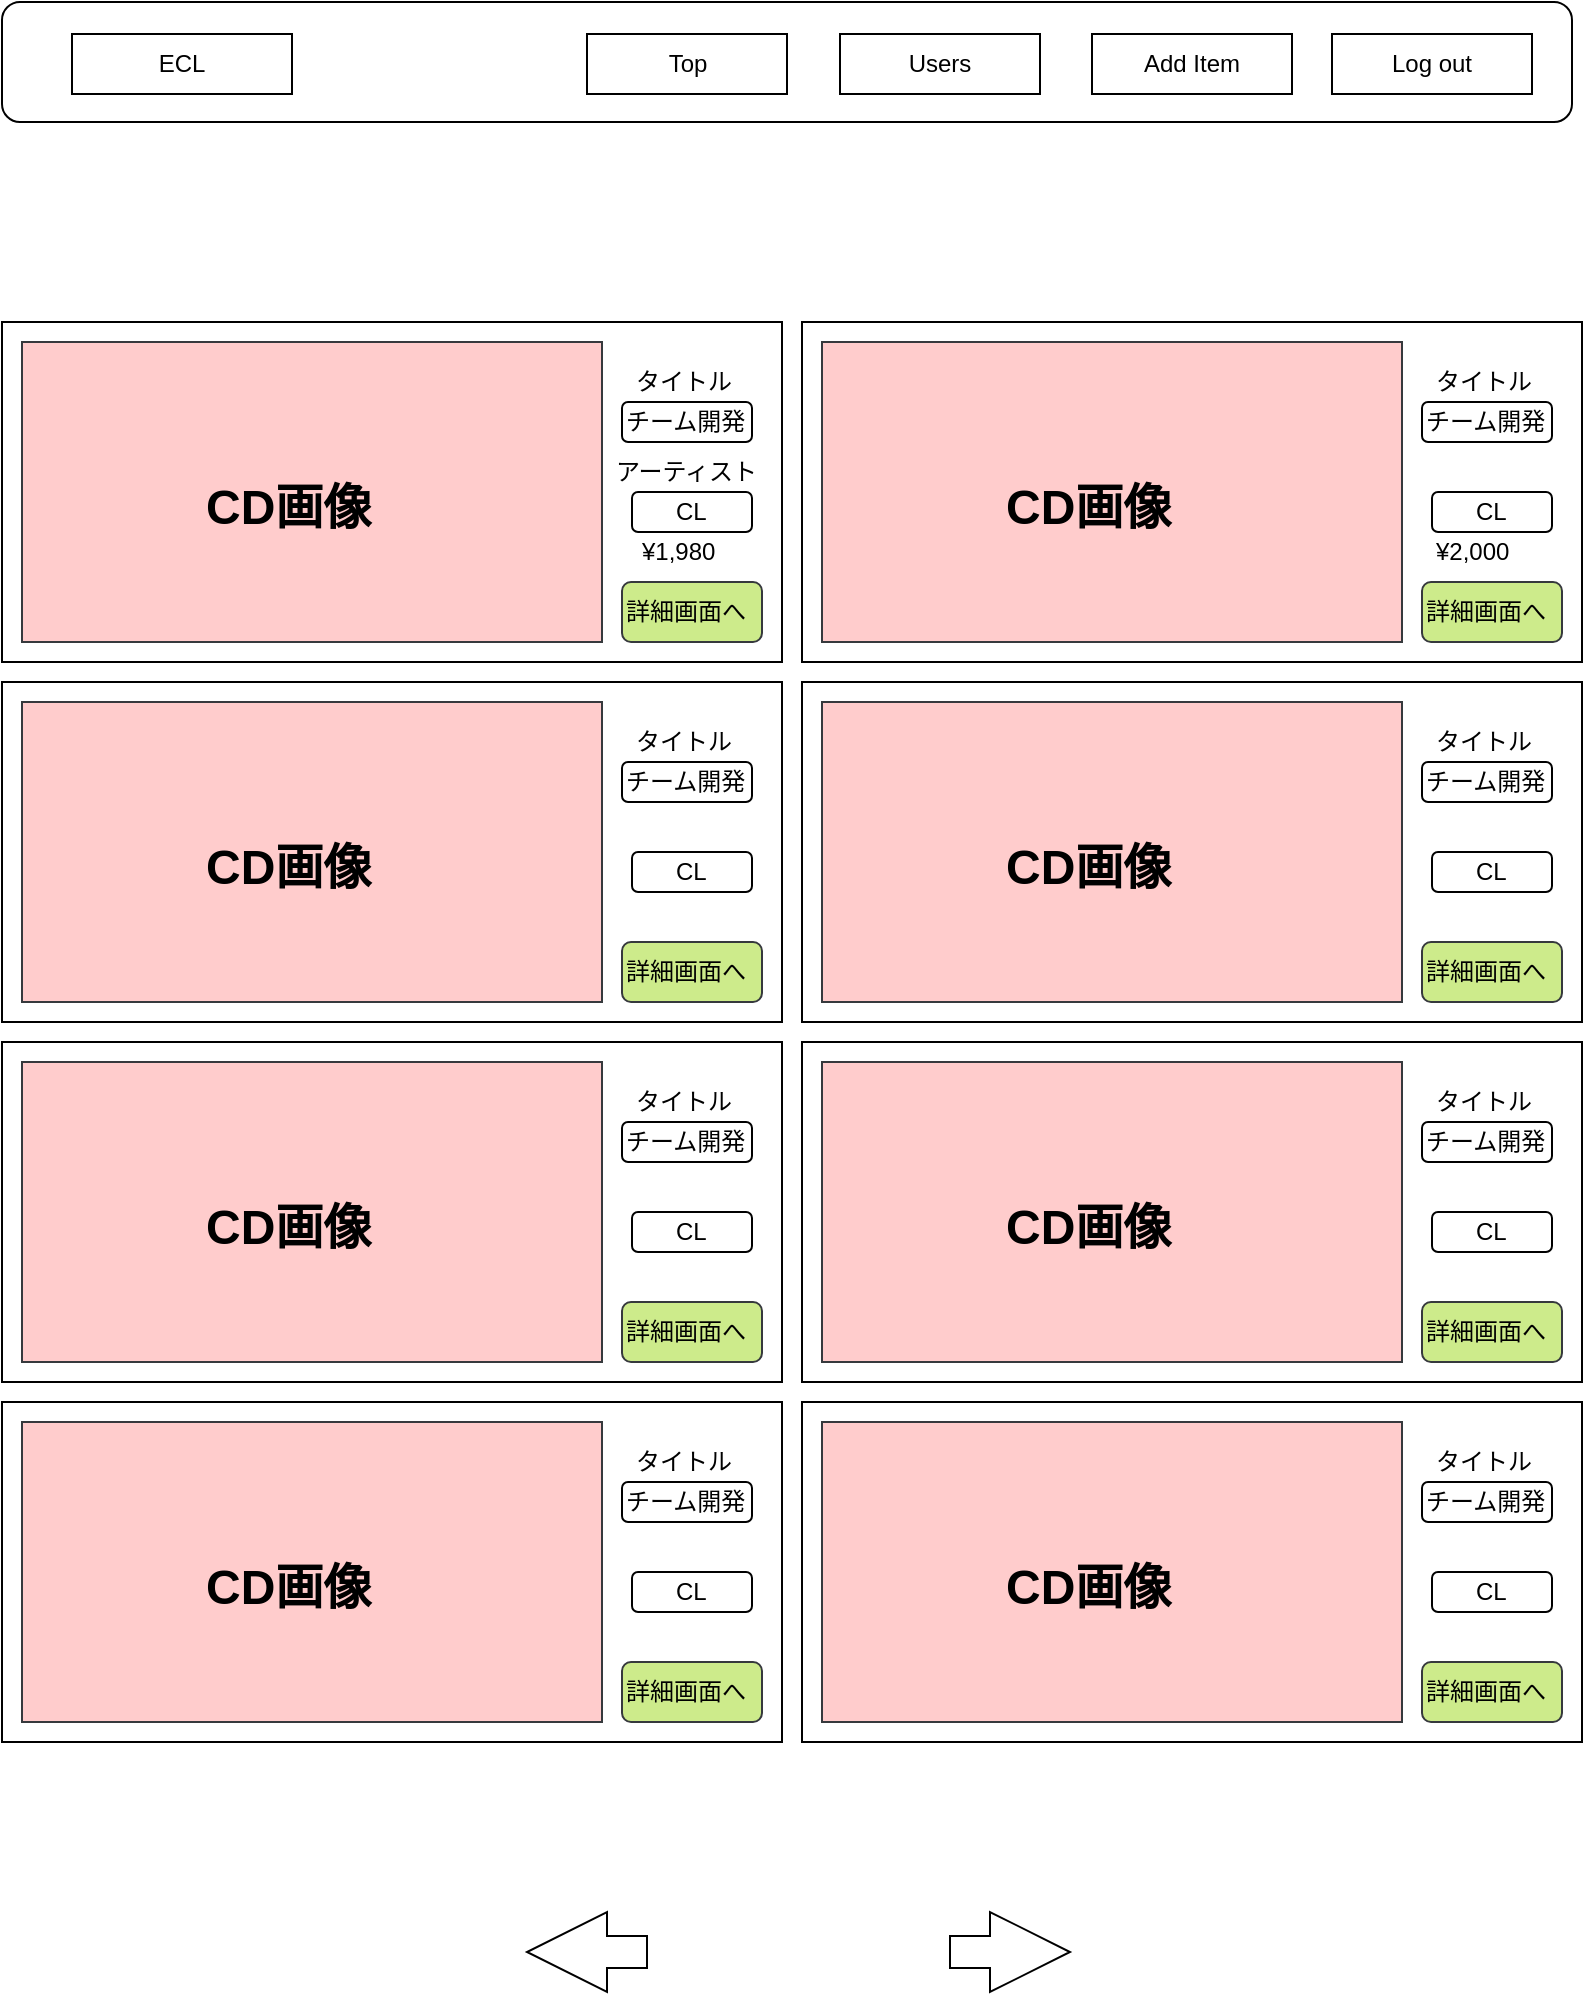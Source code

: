 <mxfile version="10.8.9" type="github"><diagram id="PPx-m0vNghP_mfg8f-Wl" name="Page-1"><mxGraphModel dx="840" dy="484" grid="1" gridSize="10" guides="1" tooltips="1" connect="1" arrows="1" fold="1" page="1" pageScale="1" pageWidth="1169" pageHeight="1654" math="0" shadow="0"><root><mxCell id="0"/><mxCell id="1" parent="0"/><mxCell id="JDdj_WCOVAHmtkz_DxpK-1" value="" style="rounded=0;whiteSpace=wrap;html=1;strokeWidth=1;fillColor=none;gradientColor=none;align=left;" parent="1" vertex="1"><mxGeometry x="110" y="225" width="390" height="170" as="geometry"/></mxCell><mxCell id="JDdj_WCOVAHmtkz_DxpK-2" value="" style="rounded=0;whiteSpace=wrap;html=1;strokeWidth=1;fillColor=#ffcccc;align=left;strokeColor=#36393d;" parent="1" vertex="1"><mxGeometry x="120" y="235" width="290" height="150" as="geometry"/></mxCell><mxCell id="JDdj_WCOVAHmtkz_DxpK-3" value="&lt;h1&gt;CD画像&lt;/h1&gt;" style="text;html=1;resizable=0;points=[];autosize=1;align=left;verticalAlign=top;spacingTop=-4;" parent="1" vertex="1"><mxGeometry x="210" y="285" width="100" height="50" as="geometry"/></mxCell><mxCell id="JDdj_WCOVAHmtkz_DxpK-4" value="詳細画面へ" style="rounded=1;whiteSpace=wrap;html=1;strokeWidth=1;fillColor=#cdeb8b;align=left;strokeColor=#36393d;" parent="1" vertex="1"><mxGeometry x="420" y="355" width="70" height="30" as="geometry"/></mxCell><mxCell id="JDdj_WCOVAHmtkz_DxpK-5" value="タイトル" style="text;html=1;resizable=0;points=[];autosize=1;align=left;verticalAlign=top;spacingTop=-4;" parent="1" vertex="1"><mxGeometry x="425" y="245" width="60" height="20" as="geometry"/></mxCell><mxCell id="JDdj_WCOVAHmtkz_DxpK-6" value="チーム開発" style="text;html=1;resizable=0;points=[];autosize=1;align=left;verticalAlign=top;spacingTop=-4;" parent="1" vertex="1"><mxGeometry x="420" y="265" width="80" height="20" as="geometry"/></mxCell><mxCell id="JDdj_WCOVAHmtkz_DxpK-7" value="" style="rounded=1;whiteSpace=wrap;html=1;strokeWidth=1;fillColor=none;gradientColor=none;align=left;" parent="1" vertex="1"><mxGeometry x="425" y="310" width="60" height="20" as="geometry"/></mxCell><mxCell id="JDdj_WCOVAHmtkz_DxpK-8" value="" style="rounded=1;whiteSpace=wrap;html=1;strokeWidth=1;fillColor=none;gradientColor=none;align=left;" parent="1" vertex="1"><mxGeometry x="420" y="265" width="65" height="20" as="geometry"/></mxCell><mxCell id="JDdj_WCOVAHmtkz_DxpK-9" value="アーティスト" style="text;html=1;resizable=0;points=[];autosize=1;align=left;verticalAlign=top;spacingTop=-4;" parent="1" vertex="1"><mxGeometry x="415" y="290" width="90" height="20" as="geometry"/></mxCell><mxCell id="JDdj_WCOVAHmtkz_DxpK-10" value="CL" style="text;html=1;resizable=0;points=[];autosize=1;align=left;verticalAlign=top;spacingTop=-4;" parent="1" vertex="1"><mxGeometry x="445" y="310" width="30" height="20" as="geometry"/></mxCell><mxCell id="JDdj_WCOVAHmtkz_DxpK-11" value="" style="rounded=0;whiteSpace=wrap;html=1;strokeWidth=1;fillColor=none;gradientColor=none;align=left;" parent="1" vertex="1"><mxGeometry x="510" y="405" width="390" height="170" as="geometry"/></mxCell><mxCell id="JDdj_WCOVAHmtkz_DxpK-12" value="" style="rounded=0;whiteSpace=wrap;html=1;strokeWidth=1;fillColor=#ffcccc;align=left;strokeColor=#36393d;" parent="1" vertex="1"><mxGeometry x="520" y="415" width="290" height="150" as="geometry"/></mxCell><mxCell id="JDdj_WCOVAHmtkz_DxpK-13" value="&lt;h1&gt;CD画像&lt;/h1&gt;" style="text;html=1;resizable=0;points=[];autosize=1;align=left;verticalAlign=top;spacingTop=-4;" parent="1" vertex="1"><mxGeometry x="610" y="465" width="100" height="50" as="geometry"/></mxCell><mxCell id="JDdj_WCOVAHmtkz_DxpK-14" value="詳細画面へ" style="rounded=1;whiteSpace=wrap;html=1;strokeWidth=1;fillColor=#cdeb8b;align=left;strokeColor=#36393d;" parent="1" vertex="1"><mxGeometry x="820" y="535" width="70" height="30" as="geometry"/></mxCell><mxCell id="JDdj_WCOVAHmtkz_DxpK-15" value="タイトル" style="text;html=1;resizable=0;points=[];autosize=1;align=left;verticalAlign=top;spacingTop=-4;" parent="1" vertex="1"><mxGeometry x="825" y="425" width="60" height="20" as="geometry"/></mxCell><mxCell id="JDdj_WCOVAHmtkz_DxpK-16" value="チーム開発" style="text;html=1;resizable=0;points=[];autosize=1;align=left;verticalAlign=top;spacingTop=-4;" parent="1" vertex="1"><mxGeometry x="820" y="445" width="80" height="20" as="geometry"/></mxCell><mxCell id="JDdj_WCOVAHmtkz_DxpK-17" value="" style="rounded=1;whiteSpace=wrap;html=1;strokeWidth=1;fillColor=none;gradientColor=none;align=left;" parent="1" vertex="1"><mxGeometry x="825" y="490" width="60" height="20" as="geometry"/></mxCell><mxCell id="JDdj_WCOVAHmtkz_DxpK-18" value="" style="rounded=1;whiteSpace=wrap;html=1;strokeWidth=1;fillColor=none;gradientColor=none;align=left;" parent="1" vertex="1"><mxGeometry x="820" y="445" width="65" height="20" as="geometry"/></mxCell><mxCell id="JDdj_WCOVAHmtkz_DxpK-19" value="CL" style="text;html=1;resizable=0;points=[];autosize=1;align=left;verticalAlign=top;spacingTop=-4;" parent="1" vertex="1"><mxGeometry x="845" y="490" width="30" height="20" as="geometry"/></mxCell><mxCell id="JDdj_WCOVAHmtkz_DxpK-20" value="" style="rounded=0;whiteSpace=wrap;html=1;strokeWidth=1;fillColor=none;gradientColor=none;align=left;" parent="1" vertex="1"><mxGeometry x="510" y="225" width="390" height="170" as="geometry"/></mxCell><mxCell id="JDdj_WCOVAHmtkz_DxpK-21" value="" style="rounded=0;whiteSpace=wrap;html=1;strokeWidth=1;fillColor=#ffcccc;align=left;strokeColor=#36393d;" parent="1" vertex="1"><mxGeometry x="520" y="235" width="290" height="150" as="geometry"/></mxCell><mxCell id="JDdj_WCOVAHmtkz_DxpK-22" value="&lt;h1&gt;CD画像&lt;/h1&gt;" style="text;html=1;resizable=0;points=[];autosize=1;align=left;verticalAlign=top;spacingTop=-4;" parent="1" vertex="1"><mxGeometry x="610" y="285" width="100" height="50" as="geometry"/></mxCell><mxCell id="JDdj_WCOVAHmtkz_DxpK-23" value="詳細画面へ" style="rounded=1;whiteSpace=wrap;html=1;strokeWidth=1;fillColor=#cdeb8b;align=left;strokeColor=#36393d;" parent="1" vertex="1"><mxGeometry x="820" y="355" width="70" height="30" as="geometry"/></mxCell><mxCell id="JDdj_WCOVAHmtkz_DxpK-24" value="タイトル" style="text;html=1;resizable=0;points=[];autosize=1;align=left;verticalAlign=top;spacingTop=-4;" parent="1" vertex="1"><mxGeometry x="825" y="245" width="60" height="20" as="geometry"/></mxCell><mxCell id="JDdj_WCOVAHmtkz_DxpK-25" value="チーム開発" style="text;html=1;resizable=0;points=[];autosize=1;align=left;verticalAlign=top;spacingTop=-4;" parent="1" vertex="1"><mxGeometry x="820" y="265" width="80" height="20" as="geometry"/></mxCell><mxCell id="JDdj_WCOVAHmtkz_DxpK-26" value="" style="rounded=1;whiteSpace=wrap;html=1;strokeWidth=1;fillColor=none;gradientColor=none;align=left;" parent="1" vertex="1"><mxGeometry x="825" y="310" width="60" height="20" as="geometry"/></mxCell><mxCell id="JDdj_WCOVAHmtkz_DxpK-27" value="" style="rounded=1;whiteSpace=wrap;html=1;strokeWidth=1;fillColor=none;gradientColor=none;align=left;" parent="1" vertex="1"><mxGeometry x="820" y="265" width="65" height="20" as="geometry"/></mxCell><mxCell id="JDdj_WCOVAHmtkz_DxpK-28" value="CL" style="text;html=1;resizable=0;points=[];autosize=1;align=left;verticalAlign=top;spacingTop=-4;" parent="1" vertex="1"><mxGeometry x="845" y="310" width="30" height="20" as="geometry"/></mxCell><mxCell id="JDdj_WCOVAHmtkz_DxpK-29" value="" style="rounded=0;whiteSpace=wrap;html=1;strokeWidth=1;fillColor=none;gradientColor=none;align=left;" parent="1" vertex="1"><mxGeometry x="110" y="405" width="390" height="170" as="geometry"/></mxCell><mxCell id="JDdj_WCOVAHmtkz_DxpK-30" value="" style="rounded=0;whiteSpace=wrap;html=1;strokeWidth=1;fillColor=#ffcccc;align=left;strokeColor=#36393d;" parent="1" vertex="1"><mxGeometry x="120" y="415" width="290" height="150" as="geometry"/></mxCell><mxCell id="JDdj_WCOVAHmtkz_DxpK-31" value="&lt;h1&gt;CD画像&lt;/h1&gt;" style="text;html=1;resizable=0;points=[];autosize=1;align=left;verticalAlign=top;spacingTop=-4;" parent="1" vertex="1"><mxGeometry x="210" y="465" width="100" height="50" as="geometry"/></mxCell><mxCell id="JDdj_WCOVAHmtkz_DxpK-32" value="詳細画面へ" style="rounded=1;whiteSpace=wrap;html=1;strokeWidth=1;fillColor=#cdeb8b;align=left;strokeColor=#36393d;" parent="1" vertex="1"><mxGeometry x="420" y="535" width="70" height="30" as="geometry"/></mxCell><mxCell id="JDdj_WCOVAHmtkz_DxpK-33" value="タイトル" style="text;html=1;resizable=0;points=[];autosize=1;align=left;verticalAlign=top;spacingTop=-4;" parent="1" vertex="1"><mxGeometry x="425" y="425" width="60" height="20" as="geometry"/></mxCell><mxCell id="JDdj_WCOVAHmtkz_DxpK-34" value="チーム開発" style="text;html=1;resizable=0;points=[];autosize=1;align=left;verticalAlign=top;spacingTop=-4;" parent="1" vertex="1"><mxGeometry x="420" y="445" width="80" height="20" as="geometry"/></mxCell><mxCell id="JDdj_WCOVAHmtkz_DxpK-35" value="" style="rounded=1;whiteSpace=wrap;html=1;strokeWidth=1;fillColor=none;gradientColor=none;align=left;" parent="1" vertex="1"><mxGeometry x="425" y="490" width="60" height="20" as="geometry"/></mxCell><mxCell id="JDdj_WCOVAHmtkz_DxpK-36" value="" style="rounded=1;whiteSpace=wrap;html=1;strokeWidth=1;fillColor=none;gradientColor=none;align=left;" parent="1" vertex="1"><mxGeometry x="420" y="445" width="65" height="20" as="geometry"/></mxCell><mxCell id="JDdj_WCOVAHmtkz_DxpK-37" value="CL" style="text;html=1;resizable=0;points=[];autosize=1;align=left;verticalAlign=top;spacingTop=-4;" parent="1" vertex="1"><mxGeometry x="445" y="490" width="30" height="20" as="geometry"/></mxCell><mxCell id="JDdj_WCOVAHmtkz_DxpK-38" value="" style="rounded=0;whiteSpace=wrap;html=1;strokeWidth=1;fillColor=none;gradientColor=none;align=left;" parent="1" vertex="1"><mxGeometry x="110" y="585" width="390" height="170" as="geometry"/></mxCell><mxCell id="JDdj_WCOVAHmtkz_DxpK-39" value="" style="rounded=0;whiteSpace=wrap;html=1;strokeWidth=1;fillColor=#ffcccc;align=left;strokeColor=#36393d;" parent="1" vertex="1"><mxGeometry x="120" y="595" width="290" height="150" as="geometry"/></mxCell><mxCell id="JDdj_WCOVAHmtkz_DxpK-40" value="&lt;h1&gt;CD画像&lt;/h1&gt;" style="text;html=1;resizable=0;points=[];autosize=1;align=left;verticalAlign=top;spacingTop=-4;" parent="1" vertex="1"><mxGeometry x="210" y="645" width="100" height="50" as="geometry"/></mxCell><mxCell id="JDdj_WCOVAHmtkz_DxpK-41" value="詳細画面へ" style="rounded=1;whiteSpace=wrap;html=1;strokeWidth=1;fillColor=#cdeb8b;align=left;strokeColor=#36393d;" parent="1" vertex="1"><mxGeometry x="420" y="715" width="70" height="30" as="geometry"/></mxCell><mxCell id="JDdj_WCOVAHmtkz_DxpK-42" value="タイトル" style="text;html=1;resizable=0;points=[];autosize=1;align=left;verticalAlign=top;spacingTop=-4;" parent="1" vertex="1"><mxGeometry x="425" y="605" width="60" height="20" as="geometry"/></mxCell><mxCell id="JDdj_WCOVAHmtkz_DxpK-43" value="チーム開発" style="text;html=1;resizable=0;points=[];autosize=1;align=left;verticalAlign=top;spacingTop=-4;" parent="1" vertex="1"><mxGeometry x="420" y="625" width="80" height="20" as="geometry"/></mxCell><mxCell id="JDdj_WCOVAHmtkz_DxpK-44" value="" style="rounded=1;whiteSpace=wrap;html=1;strokeWidth=1;fillColor=none;gradientColor=none;align=left;" parent="1" vertex="1"><mxGeometry x="425" y="670" width="60" height="20" as="geometry"/></mxCell><mxCell id="JDdj_WCOVAHmtkz_DxpK-45" value="" style="rounded=1;whiteSpace=wrap;html=1;strokeWidth=1;fillColor=none;gradientColor=none;align=left;" parent="1" vertex="1"><mxGeometry x="420" y="625" width="65" height="20" as="geometry"/></mxCell><mxCell id="JDdj_WCOVAHmtkz_DxpK-46" value="CL" style="text;html=1;resizable=0;points=[];autosize=1;align=left;verticalAlign=top;spacingTop=-4;" parent="1" vertex="1"><mxGeometry x="445" y="670" width="30" height="20" as="geometry"/></mxCell><mxCell id="JDdj_WCOVAHmtkz_DxpK-47" value="" style="rounded=0;whiteSpace=wrap;html=1;strokeWidth=1;fillColor=none;gradientColor=none;align=left;" parent="1" vertex="1"><mxGeometry x="510" y="585" width="390" height="170" as="geometry"/></mxCell><mxCell id="JDdj_WCOVAHmtkz_DxpK-48" value="" style="rounded=0;whiteSpace=wrap;html=1;strokeWidth=1;fillColor=#ffcccc;align=left;strokeColor=#36393d;" parent="1" vertex="1"><mxGeometry x="520" y="595" width="290" height="150" as="geometry"/></mxCell><mxCell id="JDdj_WCOVAHmtkz_DxpK-49" value="&lt;h1&gt;CD画像&lt;/h1&gt;" style="text;html=1;resizable=0;points=[];autosize=1;align=left;verticalAlign=top;spacingTop=-4;" parent="1" vertex="1"><mxGeometry x="610" y="645" width="100" height="50" as="geometry"/></mxCell><mxCell id="JDdj_WCOVAHmtkz_DxpK-50" value="詳細画面へ" style="rounded=1;whiteSpace=wrap;html=1;strokeWidth=1;fillColor=#cdeb8b;align=left;strokeColor=#36393d;" parent="1" vertex="1"><mxGeometry x="820" y="715" width="70" height="30" as="geometry"/></mxCell><mxCell id="JDdj_WCOVAHmtkz_DxpK-51" value="タイトル" style="text;html=1;resizable=0;points=[];autosize=1;align=left;verticalAlign=top;spacingTop=-4;" parent="1" vertex="1"><mxGeometry x="825" y="605" width="60" height="20" as="geometry"/></mxCell><mxCell id="JDdj_WCOVAHmtkz_DxpK-52" value="チーム開発" style="text;html=1;resizable=0;points=[];autosize=1;align=left;verticalAlign=top;spacingTop=-4;" parent="1" vertex="1"><mxGeometry x="820" y="625" width="80" height="20" as="geometry"/></mxCell><mxCell id="JDdj_WCOVAHmtkz_DxpK-53" value="" style="rounded=1;whiteSpace=wrap;html=1;strokeWidth=1;fillColor=none;gradientColor=none;align=left;" parent="1" vertex="1"><mxGeometry x="825" y="670" width="60" height="20" as="geometry"/></mxCell><mxCell id="JDdj_WCOVAHmtkz_DxpK-54" value="" style="rounded=1;whiteSpace=wrap;html=1;strokeWidth=1;fillColor=none;gradientColor=none;align=left;" parent="1" vertex="1"><mxGeometry x="820" y="625" width="65" height="20" as="geometry"/></mxCell><mxCell id="JDdj_WCOVAHmtkz_DxpK-55" value="CL" style="text;html=1;resizable=0;points=[];autosize=1;align=left;verticalAlign=top;spacingTop=-4;" parent="1" vertex="1"><mxGeometry x="845" y="670" width="30" height="20" as="geometry"/></mxCell><mxCell id="JDdj_WCOVAHmtkz_DxpK-56" value="¥1,980" style="text;html=1;resizable=0;points=[];autosize=1;align=left;verticalAlign=top;spacingTop=-4;" parent="1" vertex="1"><mxGeometry x="427.5" y="330" width="50" height="20" as="geometry"/></mxCell><mxCell id="JDdj_WCOVAHmtkz_DxpK-57" value="¥2,000" style="text;html=1;resizable=0;points=[];autosize=1;align=left;verticalAlign=top;spacingTop=-4;" parent="1" vertex="1"><mxGeometry x="825" y="330" width="50" height="20" as="geometry"/></mxCell><mxCell id="JDdj_WCOVAHmtkz_DxpK-58" value="" style="rounded=0;whiteSpace=wrap;html=1;strokeWidth=1;fillColor=none;gradientColor=none;align=left;" parent="1" vertex="1"><mxGeometry x="110" y="765" width="390" height="170" as="geometry"/></mxCell><mxCell id="JDdj_WCOVAHmtkz_DxpK-59" value="" style="rounded=0;whiteSpace=wrap;html=1;strokeWidth=1;fillColor=#ffcccc;align=left;strokeColor=#36393d;" parent="1" vertex="1"><mxGeometry x="120" y="775" width="290" height="150" as="geometry"/></mxCell><mxCell id="JDdj_WCOVAHmtkz_DxpK-60" value="&lt;h1&gt;CD画像&lt;/h1&gt;" style="text;html=1;resizable=0;points=[];autosize=1;align=left;verticalAlign=top;spacingTop=-4;" parent="1" vertex="1"><mxGeometry x="210" y="825" width="100" height="50" as="geometry"/></mxCell><mxCell id="JDdj_WCOVAHmtkz_DxpK-61" value="詳細画面へ" style="rounded=1;whiteSpace=wrap;html=1;strokeWidth=1;fillColor=#cdeb8b;align=left;strokeColor=#36393d;" parent="1" vertex="1"><mxGeometry x="420" y="895" width="70" height="30" as="geometry"/></mxCell><mxCell id="JDdj_WCOVAHmtkz_DxpK-62" value="タイトル" style="text;html=1;resizable=0;points=[];autosize=1;align=left;verticalAlign=top;spacingTop=-4;" parent="1" vertex="1"><mxGeometry x="425" y="785" width="60" height="20" as="geometry"/></mxCell><mxCell id="JDdj_WCOVAHmtkz_DxpK-63" value="チーム開発" style="text;html=1;resizable=0;points=[];autosize=1;align=left;verticalAlign=top;spacingTop=-4;" parent="1" vertex="1"><mxGeometry x="420" y="805" width="80" height="20" as="geometry"/></mxCell><mxCell id="JDdj_WCOVAHmtkz_DxpK-64" value="" style="rounded=1;whiteSpace=wrap;html=1;strokeWidth=1;fillColor=none;gradientColor=none;align=left;" parent="1" vertex="1"><mxGeometry x="425" y="850" width="60" height="20" as="geometry"/></mxCell><mxCell id="JDdj_WCOVAHmtkz_DxpK-65" value="" style="rounded=1;whiteSpace=wrap;html=1;strokeWidth=1;fillColor=none;gradientColor=none;align=left;" parent="1" vertex="1"><mxGeometry x="420" y="805" width="65" height="20" as="geometry"/></mxCell><mxCell id="JDdj_WCOVAHmtkz_DxpK-66" value="CL" style="text;html=1;resizable=0;points=[];autosize=1;align=left;verticalAlign=top;spacingTop=-4;" parent="1" vertex="1"><mxGeometry x="445" y="850" width="30" height="20" as="geometry"/></mxCell><mxCell id="JDdj_WCOVAHmtkz_DxpK-67" value="" style="rounded=0;whiteSpace=wrap;html=1;strokeWidth=1;fillColor=none;gradientColor=none;align=left;" parent="1" vertex="1"><mxGeometry x="510" y="765" width="390" height="170" as="geometry"/></mxCell><mxCell id="JDdj_WCOVAHmtkz_DxpK-68" value="" style="rounded=0;whiteSpace=wrap;html=1;strokeWidth=1;fillColor=#ffcccc;align=left;strokeColor=#36393d;" parent="1" vertex="1"><mxGeometry x="520" y="775" width="290" height="150" as="geometry"/></mxCell><mxCell id="JDdj_WCOVAHmtkz_DxpK-69" value="&lt;h1&gt;CD画像&lt;/h1&gt;" style="text;html=1;resizable=0;points=[];autosize=1;align=left;verticalAlign=top;spacingTop=-4;" parent="1" vertex="1"><mxGeometry x="610" y="825" width="100" height="50" as="geometry"/></mxCell><mxCell id="JDdj_WCOVAHmtkz_DxpK-70" value="詳細画面へ" style="rounded=1;whiteSpace=wrap;html=1;strokeWidth=1;fillColor=#cdeb8b;align=left;strokeColor=#36393d;" parent="1" vertex="1"><mxGeometry x="820" y="895" width="70" height="30" as="geometry"/></mxCell><mxCell id="JDdj_WCOVAHmtkz_DxpK-71" value="タイトル" style="text;html=1;resizable=0;points=[];autosize=1;align=left;verticalAlign=top;spacingTop=-4;" parent="1" vertex="1"><mxGeometry x="825" y="785" width="60" height="20" as="geometry"/></mxCell><mxCell id="JDdj_WCOVAHmtkz_DxpK-72" value="チーム開発" style="text;html=1;resizable=0;points=[];autosize=1;align=left;verticalAlign=top;spacingTop=-4;" parent="1" vertex="1"><mxGeometry x="820" y="805" width="80" height="20" as="geometry"/></mxCell><mxCell id="JDdj_WCOVAHmtkz_DxpK-73" value="" style="rounded=1;whiteSpace=wrap;html=1;strokeWidth=1;fillColor=none;gradientColor=none;align=left;" parent="1" vertex="1"><mxGeometry x="825" y="850" width="60" height="20" as="geometry"/></mxCell><mxCell id="JDdj_WCOVAHmtkz_DxpK-74" value="" style="rounded=1;whiteSpace=wrap;html=1;strokeWidth=1;fillColor=none;gradientColor=none;align=left;" parent="1" vertex="1"><mxGeometry x="820" y="805" width="65" height="20" as="geometry"/></mxCell><mxCell id="JDdj_WCOVAHmtkz_DxpK-75" value="CL" style="text;html=1;resizable=0;points=[];autosize=1;align=left;verticalAlign=top;spacingTop=-4;" parent="1" vertex="1"><mxGeometry x="845" y="850" width="30" height="20" as="geometry"/></mxCell><mxCell id="WBFJrvrkHH7tBe0tPQ74-3" value="" style="rounded=1;whiteSpace=wrap;html=1;" parent="1" vertex="1"><mxGeometry x="110" y="65" width="785" height="60" as="geometry"/></mxCell><mxCell id="WBFJrvrkHH7tBe0tPQ74-4" value="ECL" style="rounded=0;whiteSpace=wrap;html=1;" parent="1" vertex="1"><mxGeometry x="145" y="81" width="110" height="30" as="geometry"/></mxCell><mxCell id="WBFJrvrkHH7tBe0tPQ74-5" value="Top" style="rounded=0;whiteSpace=wrap;html=1;" parent="1" vertex="1"><mxGeometry x="402.5" y="81" width="100" height="30" as="geometry"/></mxCell><mxCell id="WBFJrvrkHH7tBe0tPQ74-6" value="Add Item" style="rounded=0;whiteSpace=wrap;html=1;" parent="1" vertex="1"><mxGeometry x="655" y="81" width="100" height="30" as="geometry"/></mxCell><mxCell id="WBFJrvrkHH7tBe0tPQ74-7" value="Log out" style="rounded=0;whiteSpace=wrap;html=1;" parent="1" vertex="1"><mxGeometry x="775" y="81" width="100" height="30" as="geometry"/></mxCell><mxCell id="WBFJrvrkHH7tBe0tPQ74-8" value="Users" style="rounded=0;whiteSpace=wrap;html=1;" parent="1" vertex="1"><mxGeometry x="529" y="81" width="100" height="30" as="geometry"/></mxCell><mxCell id="Ws_CmPhY7J00WJRo1I9L-1" value="" style="html=1;shadow=0;dashed=0;align=center;verticalAlign=middle;shape=mxgraph.arrows2.arrow;dy=0.6;dx=40;notch=0;rotation=180;" parent="1" vertex="1"><mxGeometry x="372.5" y="1020" width="60" height="40" as="geometry"/></mxCell><mxCell id="6sMFBWP5LRBLxIs_9mSF-1" value="" style="html=1;shadow=0;dashed=0;align=center;verticalAlign=middle;shape=mxgraph.arrows2.arrow;dy=0.6;dx=40;notch=0;" parent="1" vertex="1"><mxGeometry x="584" y="1020" width="60" height="40" as="geometry"/></mxCell></root></mxGraphModel></diagram></mxfile>